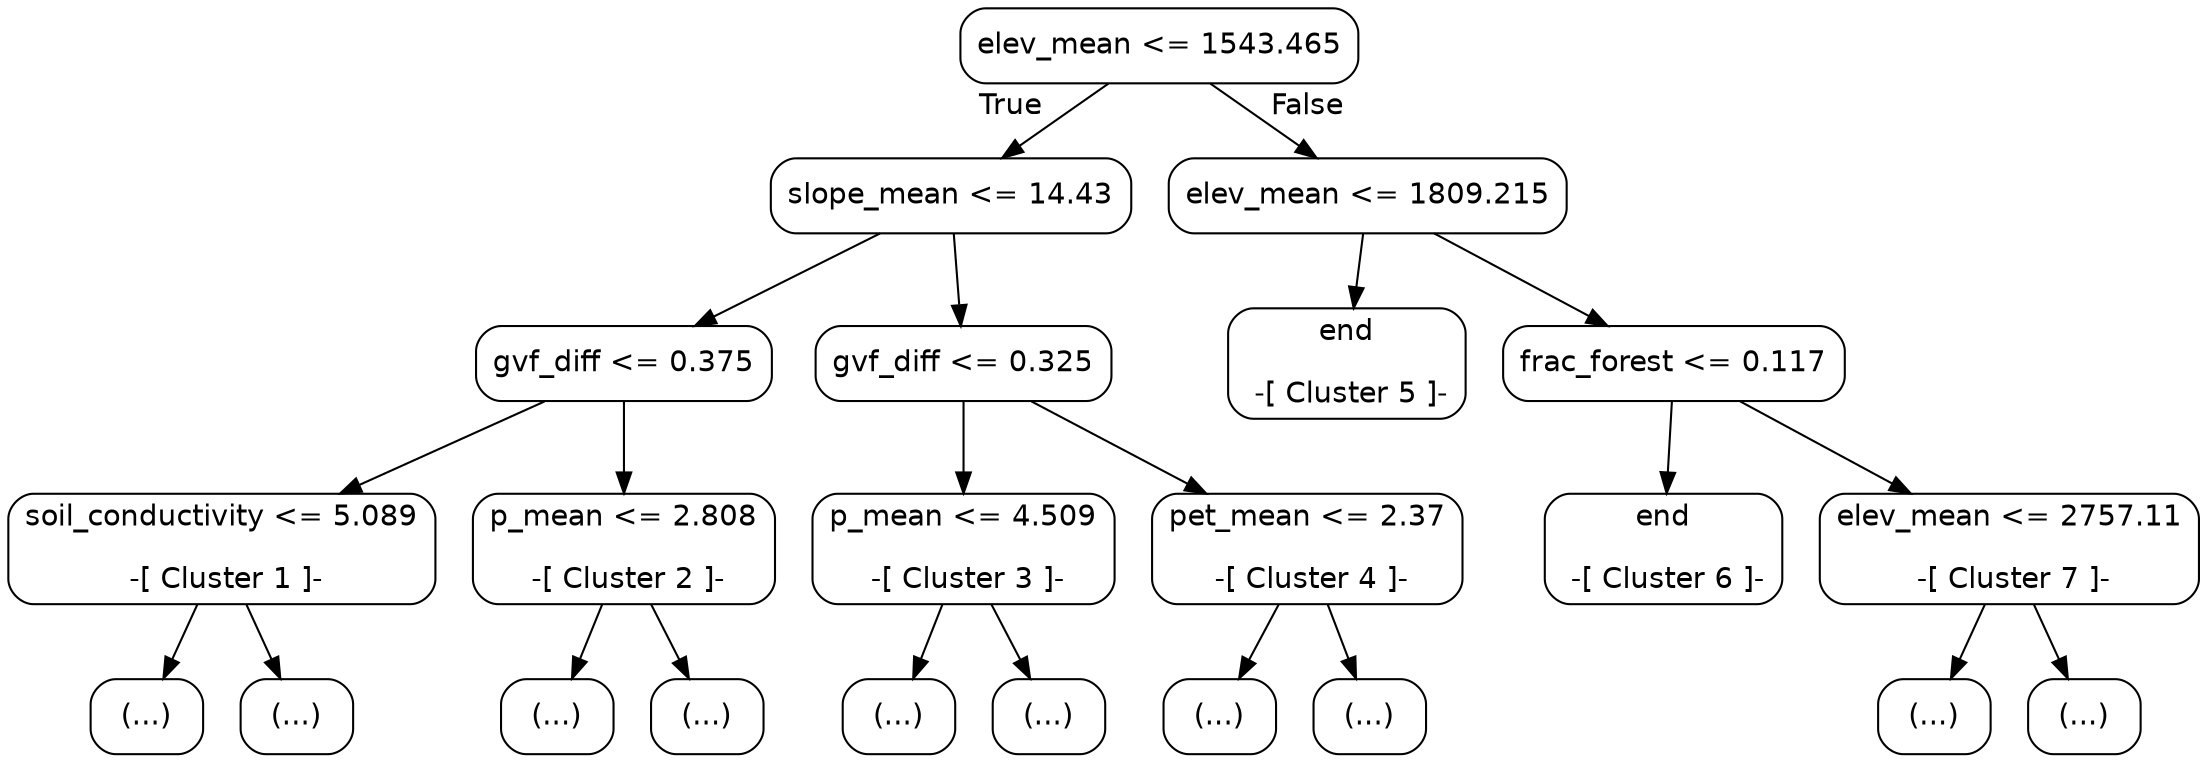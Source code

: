 digraph Tree {
node [shape=box, style="rounded", color="black", fontname="helvetica"];
edge [fontname="helvetica"];
0 [label="elev_mean <= 1543.465"];
1 [label="slope_mean <= 14.43"];
0 -> 1 [labeldistance=2.5, labelangle=45, headlabel="True"];
2 [label="gvf_diff <= 0.375"];
1 -> 2 ;
3 [label="soil_conductivity <= 5.089
 
 -[ Cluster 1 ]-"];
2 -> 3 ;
4 [label="(...)"];
3 -> 4 ;
5 [label="(...)"];
3 -> 5 ;
6 [label="p_mean <= 2.808
 
 -[ Cluster 2 ]-"];
2 -> 6 ;
7 [label="(...)"];
6 -> 7 ;
10 [label="(...)"];
6 -> 10 ;
13 [label="gvf_diff <= 0.325"];
1 -> 13 ;
14 [label="p_mean <= 4.509
 
 -[ Cluster 3 ]-"];
13 -> 14 ;
15 [label="(...)"];
14 -> 15 ;
18 [label="(...)"];
14 -> 18 ;
23 [label="pet_mean <= 2.37
 
 -[ Cluster 4 ]-"];
13 -> 23 ;
24 [label="(...)"];
23 -> 24 ;
27 [label="(...)"];
23 -> 27 ;
28 [label="elev_mean <= 1809.215"];
0 -> 28 [labeldistance=2.5, labelangle=-45, headlabel="False"];
29 [label="end
 
 -[ Cluster 5 ]-"];
28 -> 29 ;
30 [label="frac_forest <= 0.117"];
28 -> 30 ;
31 [label="end
 
 -[ Cluster 6 ]-"];
30 -> 31 ;
32 [label="elev_mean <= 2757.11
 
 -[ Cluster 7 ]-"];
30 -> 32 ;
33 [label="(...)"];
32 -> 33 ;
34 [label="(...)"];
32 -> 34 ;
}